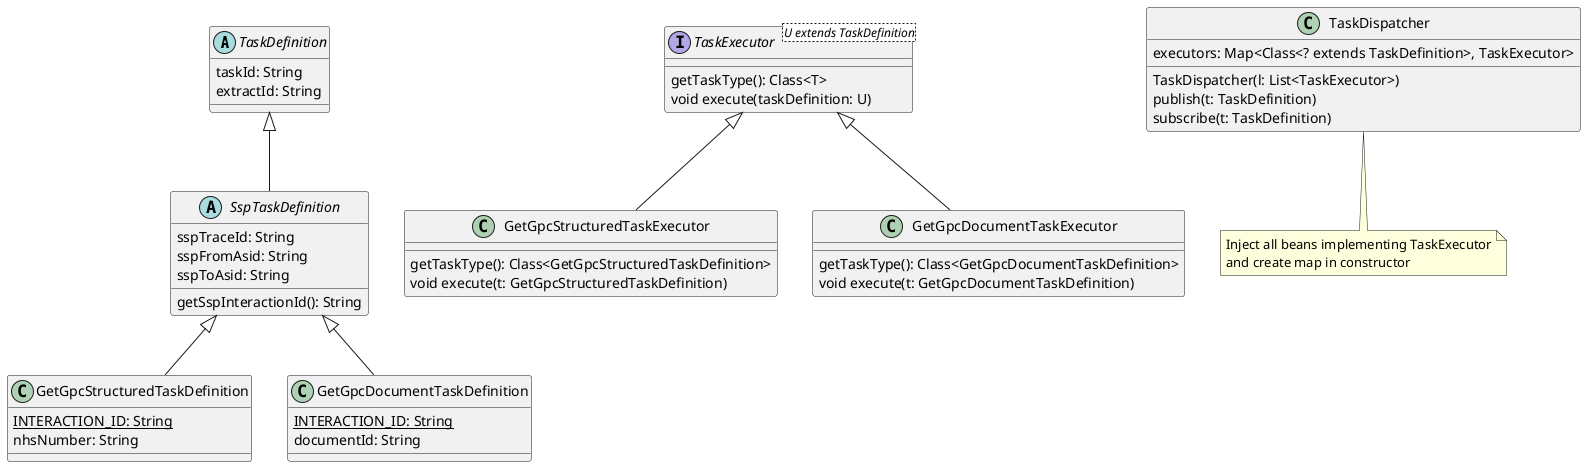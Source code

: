 @startuml
abstract class TaskDefinition {
    taskId: String
    extractId: String
}

abstract class SspTaskDefinition {
    sspTraceId: String
    sspFromAsid: String
    sspToAsid: String
    getSspInteractionId(): String
}

TaskDefinition <|-- SspTaskDefinition

class GetGpcStructuredTaskDefinition {
    {static}  INTERACTION_ID: String
    nhsNumber: String
}

SspTaskDefinition <|-- GetGpcStructuredTaskDefinition

class GetGpcDocumentTaskDefinition {
    {static} INTERACTION_ID: String
    documentId: String
}

SspTaskDefinition <|-- GetGpcDocumentTaskDefinition

interface TaskExecutor<U extends TaskDefinition> {
    getTaskType(): Class<T> 
    void execute(taskDefinition: U)
}

class GetGpcStructuredTaskExecutor {
    getTaskType(): Class<GetGpcStructuredTaskDefinition> 
    void execute(t: GetGpcStructuredTaskDefinition)
}

TaskExecutor <|-- GetGpcStructuredTaskExecutor

class GetGpcDocumentTaskExecutor {
    getTaskType(): Class<GetGpcDocumentTaskDefinition> 
    void execute(t: GetGpcDocumentTaskDefinition)
}

TaskExecutor <|-- GetGpcDocumentTaskExecutor

class TaskDispatcher {
    executors: Map<Class<? extends TaskDefinition>, TaskExecutor>
    TaskDispatcher(l: List<TaskExecutor>)
    publish(t: TaskDefinition)
    subscribe(t: TaskDefinition)
}

note bottom of TaskDispatcher: Inject all beans implementing TaskExecutor\nand create map in constructor

@enduml

